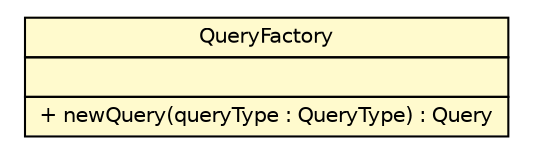 #!/usr/local/bin/dot
#
# Class diagram 
# Generated by UmlGraph version 4.8 (http://www.spinellis.gr/sw/umlgraph)
#

digraph G {
	edge [fontname="Helvetica",fontsize=10,labelfontname="Helvetica",labelfontsize=10];
	node [fontname="Helvetica",fontsize=10,shape=plaintext];
	// gov.nih.nci.ncia.factories.QueryFactory
	c28401 [label=<<table border="0" cellborder="1" cellspacing="0" cellpadding="2" port="p" bgcolor="lemonChiffon" href="./QueryFactory.html">
		<tr><td><table border="0" cellspacing="0" cellpadding="1">
			<tr><td> QueryFactory </td></tr>
		</table></td></tr>
		<tr><td><table border="0" cellspacing="0" cellpadding="1">
			<tr><td align="left">  </td></tr>
		</table></td></tr>
		<tr><td><table border="0" cellspacing="0" cellpadding="1">
			<tr><td align="left"> + newQuery(queryType : QueryType) : Query </td></tr>
		</table></td></tr>
		</table>>, fontname="Helvetica", fontcolor="black", fontsize=10.0];
}

